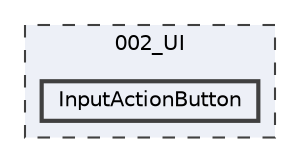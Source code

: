 digraph "002_UI/InputActionButton"
{
 // LATEX_PDF_SIZE
  bgcolor="transparent";
  edge [fontname=Helvetica,fontsize=10,labelfontname=Helvetica,labelfontsize=10];
  node [fontname=Helvetica,fontsize=10,shape=box,height=0.2,width=0.4];
  compound=true
  subgraph clusterdir_7c99f2a1ff81663d3f3b54142ef80e6d {
    graph [ bgcolor="#edf0f7", pencolor="grey25", label="002_UI", fontname=Helvetica,fontsize=10 style="filled,dashed", URL="dir_7c99f2a1ff81663d3f3b54142ef80e6d.html",tooltip=""]
  dir_6cb03949dcec9a5a81f57317b7a63ba2 [label="InputActionButton", fillcolor="#edf0f7", color="grey25", style="filled,bold", URL="dir_6cb03949dcec9a5a81f57317b7a63ba2.html",tooltip=""];
  }
}
